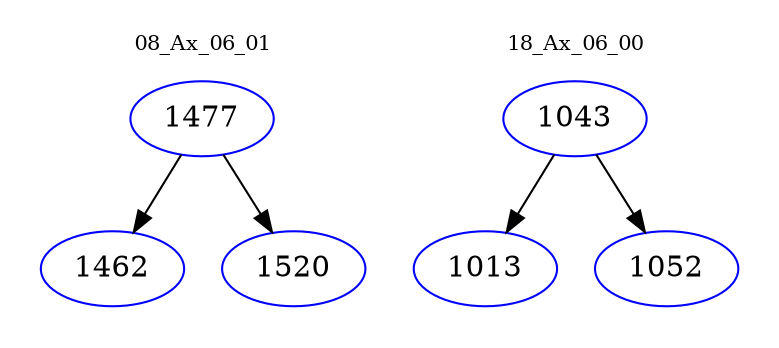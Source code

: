 digraph{
subgraph cluster_0 {
color = white
label = "08_Ax_06_01";
fontsize=10;
T0_1477 [label="1477", color="blue"]
T0_1477 -> T0_1462 [color="black"]
T0_1462 [label="1462", color="blue"]
T0_1477 -> T0_1520 [color="black"]
T0_1520 [label="1520", color="blue"]
}
subgraph cluster_1 {
color = white
label = "18_Ax_06_00";
fontsize=10;
T1_1043 [label="1043", color="blue"]
T1_1043 -> T1_1013 [color="black"]
T1_1013 [label="1013", color="blue"]
T1_1043 -> T1_1052 [color="black"]
T1_1052 [label="1052", color="blue"]
}
}
